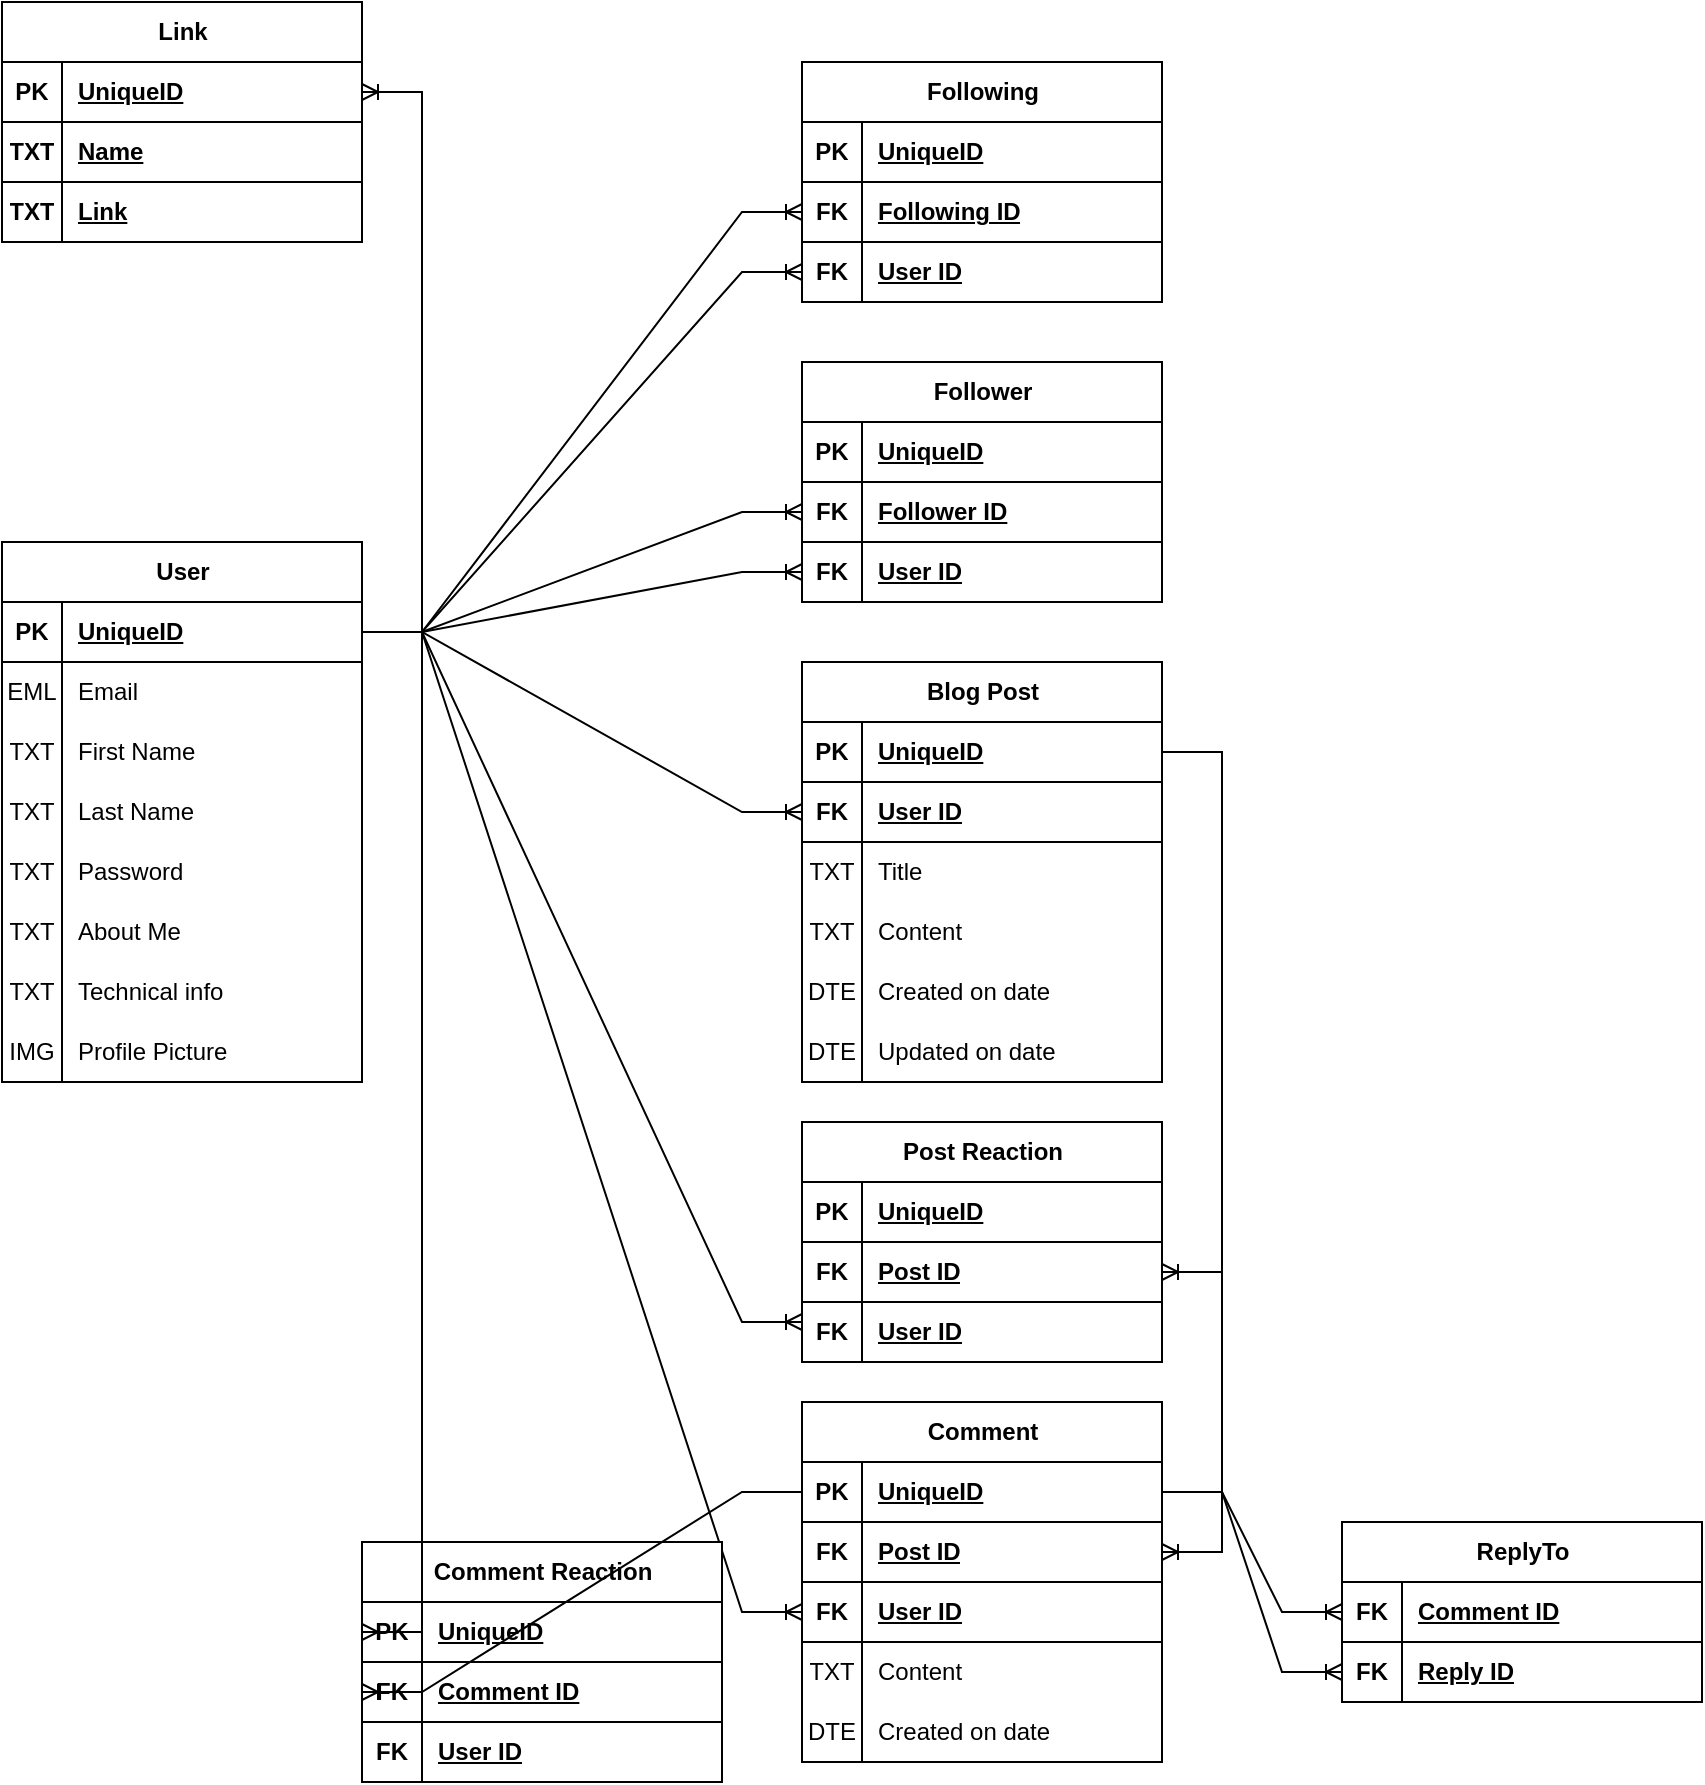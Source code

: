 <mxfile version="24.7.8">
  <diagram name="Page-1" id="6Ej_AQ8_3pOMOKtzY6RL">
    <mxGraphModel dx="2238" dy="1937" grid="1" gridSize="10" guides="1" tooltips="1" connect="1" arrows="1" fold="1" page="1" pageScale="1" pageWidth="850" pageHeight="1100" math="0" shadow="0">
      <root>
        <mxCell id="0" />
        <mxCell id="1" parent="0" />
        <mxCell id="WKR_OnOW2IMjvq4iNrsp-5" value="User" style="shape=table;startSize=30;container=1;collapsible=1;childLayout=tableLayout;fixedRows=1;rowLines=0;fontStyle=1;align=center;resizeLast=1;html=1;" parent="1" vertex="1">
          <mxGeometry x="-100" y="-50" width="180" height="270" as="geometry" />
        </mxCell>
        <mxCell id="WKR_OnOW2IMjvq4iNrsp-6" value="" style="shape=tableRow;horizontal=0;startSize=0;swimlaneHead=0;swimlaneBody=0;fillColor=none;collapsible=0;dropTarget=0;points=[[0,0.5],[1,0.5]];portConstraint=eastwest;top=0;left=0;right=0;bottom=1;" parent="WKR_OnOW2IMjvq4iNrsp-5" vertex="1">
          <mxGeometry y="30" width="180" height="30" as="geometry" />
        </mxCell>
        <mxCell id="WKR_OnOW2IMjvq4iNrsp-7" value="PK" style="shape=partialRectangle;connectable=0;fillColor=none;top=0;left=0;bottom=0;right=0;fontStyle=1;overflow=hidden;whiteSpace=wrap;html=1;" parent="WKR_OnOW2IMjvq4iNrsp-6" vertex="1">
          <mxGeometry width="30" height="30" as="geometry">
            <mxRectangle width="30" height="30" as="alternateBounds" />
          </mxGeometry>
        </mxCell>
        <mxCell id="WKR_OnOW2IMjvq4iNrsp-8" value="UniqueID" style="shape=partialRectangle;connectable=0;fillColor=none;top=0;left=0;bottom=0;right=0;align=left;spacingLeft=6;fontStyle=5;overflow=hidden;whiteSpace=wrap;html=1;" parent="WKR_OnOW2IMjvq4iNrsp-6" vertex="1">
          <mxGeometry x="30" width="150" height="30" as="geometry">
            <mxRectangle width="150" height="30" as="alternateBounds" />
          </mxGeometry>
        </mxCell>
        <mxCell id="WKR_OnOW2IMjvq4iNrsp-9" value="" style="shape=tableRow;horizontal=0;startSize=0;swimlaneHead=0;swimlaneBody=0;fillColor=none;collapsible=0;dropTarget=0;points=[[0,0.5],[1,0.5]];portConstraint=eastwest;top=0;left=0;right=0;bottom=0;" parent="WKR_OnOW2IMjvq4iNrsp-5" vertex="1">
          <mxGeometry y="60" width="180" height="30" as="geometry" />
        </mxCell>
        <mxCell id="WKR_OnOW2IMjvq4iNrsp-10" value="EML" style="shape=partialRectangle;connectable=0;fillColor=none;top=0;left=0;bottom=0;right=0;editable=1;overflow=hidden;whiteSpace=wrap;html=1;" parent="WKR_OnOW2IMjvq4iNrsp-9" vertex="1">
          <mxGeometry width="30" height="30" as="geometry">
            <mxRectangle width="30" height="30" as="alternateBounds" />
          </mxGeometry>
        </mxCell>
        <mxCell id="WKR_OnOW2IMjvq4iNrsp-11" value="Email" style="shape=partialRectangle;connectable=0;fillColor=none;top=0;left=0;bottom=0;right=0;align=left;spacingLeft=6;overflow=hidden;whiteSpace=wrap;html=1;" parent="WKR_OnOW2IMjvq4iNrsp-9" vertex="1">
          <mxGeometry x="30" width="150" height="30" as="geometry">
            <mxRectangle width="150" height="30" as="alternateBounds" />
          </mxGeometry>
        </mxCell>
        <mxCell id="WKR_OnOW2IMjvq4iNrsp-12" value="" style="shape=tableRow;horizontal=0;startSize=0;swimlaneHead=0;swimlaneBody=0;fillColor=none;collapsible=0;dropTarget=0;points=[[0,0.5],[1,0.5]];portConstraint=eastwest;top=0;left=0;right=0;bottom=0;" parent="WKR_OnOW2IMjvq4iNrsp-5" vertex="1">
          <mxGeometry y="90" width="180" height="30" as="geometry" />
        </mxCell>
        <mxCell id="WKR_OnOW2IMjvq4iNrsp-13" value="TXT" style="shape=partialRectangle;connectable=0;fillColor=none;top=0;left=0;bottom=0;right=0;editable=1;overflow=hidden;whiteSpace=wrap;html=1;" parent="WKR_OnOW2IMjvq4iNrsp-12" vertex="1">
          <mxGeometry width="30" height="30" as="geometry">
            <mxRectangle width="30" height="30" as="alternateBounds" />
          </mxGeometry>
        </mxCell>
        <mxCell id="WKR_OnOW2IMjvq4iNrsp-14" value="First Name" style="shape=partialRectangle;connectable=0;fillColor=none;top=0;left=0;bottom=0;right=0;align=left;spacingLeft=6;overflow=hidden;whiteSpace=wrap;html=1;" parent="WKR_OnOW2IMjvq4iNrsp-12" vertex="1">
          <mxGeometry x="30" width="150" height="30" as="geometry">
            <mxRectangle width="150" height="30" as="alternateBounds" />
          </mxGeometry>
        </mxCell>
        <mxCell id="WKR_OnOW2IMjvq4iNrsp-15" value="" style="shape=tableRow;horizontal=0;startSize=0;swimlaneHead=0;swimlaneBody=0;fillColor=none;collapsible=0;dropTarget=0;points=[[0,0.5],[1,0.5]];portConstraint=eastwest;top=0;left=0;right=0;bottom=0;" parent="WKR_OnOW2IMjvq4iNrsp-5" vertex="1">
          <mxGeometry y="120" width="180" height="30" as="geometry" />
        </mxCell>
        <mxCell id="WKR_OnOW2IMjvq4iNrsp-16" value="TXT" style="shape=partialRectangle;connectable=0;fillColor=none;top=0;left=0;bottom=0;right=0;editable=1;overflow=hidden;whiteSpace=wrap;html=1;" parent="WKR_OnOW2IMjvq4iNrsp-15" vertex="1">
          <mxGeometry width="30" height="30" as="geometry">
            <mxRectangle width="30" height="30" as="alternateBounds" />
          </mxGeometry>
        </mxCell>
        <mxCell id="WKR_OnOW2IMjvq4iNrsp-17" value="Last Name" style="shape=partialRectangle;connectable=0;fillColor=none;top=0;left=0;bottom=0;right=0;align=left;spacingLeft=6;overflow=hidden;whiteSpace=wrap;html=1;" parent="WKR_OnOW2IMjvq4iNrsp-15" vertex="1">
          <mxGeometry x="30" width="150" height="30" as="geometry">
            <mxRectangle width="150" height="30" as="alternateBounds" />
          </mxGeometry>
        </mxCell>
        <mxCell id="WKR_OnOW2IMjvq4iNrsp-18" value="" style="shape=tableRow;horizontal=0;startSize=0;swimlaneHead=0;swimlaneBody=0;fillColor=none;collapsible=0;dropTarget=0;points=[[0,0.5],[1,0.5]];portConstraint=eastwest;top=0;left=0;right=0;bottom=0;" parent="WKR_OnOW2IMjvq4iNrsp-5" vertex="1">
          <mxGeometry y="150" width="180" height="30" as="geometry" />
        </mxCell>
        <mxCell id="WKR_OnOW2IMjvq4iNrsp-19" value="TXT" style="shape=partialRectangle;connectable=0;fillColor=none;top=0;left=0;bottom=0;right=0;editable=1;overflow=hidden;whiteSpace=wrap;html=1;" parent="WKR_OnOW2IMjvq4iNrsp-18" vertex="1">
          <mxGeometry width="30" height="30" as="geometry">
            <mxRectangle width="30" height="30" as="alternateBounds" />
          </mxGeometry>
        </mxCell>
        <mxCell id="WKR_OnOW2IMjvq4iNrsp-20" value="Password" style="shape=partialRectangle;connectable=0;fillColor=none;top=0;left=0;bottom=0;right=0;align=left;spacingLeft=6;overflow=hidden;whiteSpace=wrap;html=1;" parent="WKR_OnOW2IMjvq4iNrsp-18" vertex="1">
          <mxGeometry x="30" width="150" height="30" as="geometry">
            <mxRectangle width="150" height="30" as="alternateBounds" />
          </mxGeometry>
        </mxCell>
        <mxCell id="WKR_OnOW2IMjvq4iNrsp-21" value="" style="shape=tableRow;horizontal=0;startSize=0;swimlaneHead=0;swimlaneBody=0;fillColor=none;collapsible=0;dropTarget=0;points=[[0,0.5],[1,0.5]];portConstraint=eastwest;top=0;left=0;right=0;bottom=0;" parent="WKR_OnOW2IMjvq4iNrsp-5" vertex="1">
          <mxGeometry y="180" width="180" height="30" as="geometry" />
        </mxCell>
        <mxCell id="WKR_OnOW2IMjvq4iNrsp-22" value="TXT" style="shape=partialRectangle;connectable=0;fillColor=none;top=0;left=0;bottom=0;right=0;editable=1;overflow=hidden;whiteSpace=wrap;html=1;" parent="WKR_OnOW2IMjvq4iNrsp-21" vertex="1">
          <mxGeometry width="30" height="30" as="geometry">
            <mxRectangle width="30" height="30" as="alternateBounds" />
          </mxGeometry>
        </mxCell>
        <mxCell id="WKR_OnOW2IMjvq4iNrsp-23" value="About Me" style="shape=partialRectangle;connectable=0;fillColor=none;top=0;left=0;bottom=0;right=0;align=left;spacingLeft=6;overflow=hidden;whiteSpace=wrap;html=1;" parent="WKR_OnOW2IMjvq4iNrsp-21" vertex="1">
          <mxGeometry x="30" width="150" height="30" as="geometry">
            <mxRectangle width="150" height="30" as="alternateBounds" />
          </mxGeometry>
        </mxCell>
        <mxCell id="VCMMwgOrxFulmn2d5hmz-4" value="" style="shape=tableRow;horizontal=0;startSize=0;swimlaneHead=0;swimlaneBody=0;fillColor=none;collapsible=0;dropTarget=0;points=[[0,0.5],[1,0.5]];portConstraint=eastwest;top=0;left=0;right=0;bottom=0;" vertex="1" parent="WKR_OnOW2IMjvq4iNrsp-5">
          <mxGeometry y="210" width="180" height="30" as="geometry" />
        </mxCell>
        <mxCell id="VCMMwgOrxFulmn2d5hmz-5" value="TXT" style="shape=partialRectangle;connectable=0;fillColor=none;top=0;left=0;bottom=0;right=0;editable=1;overflow=hidden;whiteSpace=wrap;html=1;" vertex="1" parent="VCMMwgOrxFulmn2d5hmz-4">
          <mxGeometry width="30" height="30" as="geometry">
            <mxRectangle width="30" height="30" as="alternateBounds" />
          </mxGeometry>
        </mxCell>
        <mxCell id="VCMMwgOrxFulmn2d5hmz-6" value="Technical info" style="shape=partialRectangle;connectable=0;fillColor=none;top=0;left=0;bottom=0;right=0;align=left;spacingLeft=6;overflow=hidden;whiteSpace=wrap;html=1;" vertex="1" parent="VCMMwgOrxFulmn2d5hmz-4">
          <mxGeometry x="30" width="150" height="30" as="geometry">
            <mxRectangle width="150" height="30" as="alternateBounds" />
          </mxGeometry>
        </mxCell>
        <mxCell id="VCMMwgOrxFulmn2d5hmz-1" value="" style="shape=tableRow;horizontal=0;startSize=0;swimlaneHead=0;swimlaneBody=0;fillColor=none;collapsible=0;dropTarget=0;points=[[0,0.5],[1,0.5]];portConstraint=eastwest;top=0;left=0;right=0;bottom=0;" vertex="1" parent="WKR_OnOW2IMjvq4iNrsp-5">
          <mxGeometry y="240" width="180" height="30" as="geometry" />
        </mxCell>
        <mxCell id="VCMMwgOrxFulmn2d5hmz-2" value="IMG" style="shape=partialRectangle;connectable=0;fillColor=none;top=0;left=0;bottom=0;right=0;editable=1;overflow=hidden;whiteSpace=wrap;html=1;" vertex="1" parent="VCMMwgOrxFulmn2d5hmz-1">
          <mxGeometry width="30" height="30" as="geometry">
            <mxRectangle width="30" height="30" as="alternateBounds" />
          </mxGeometry>
        </mxCell>
        <mxCell id="VCMMwgOrxFulmn2d5hmz-3" value="Profile Picture" style="shape=partialRectangle;connectable=0;fillColor=none;top=0;left=0;bottom=0;right=0;align=left;spacingLeft=6;overflow=hidden;whiteSpace=wrap;html=1;" vertex="1" parent="VCMMwgOrxFulmn2d5hmz-1">
          <mxGeometry x="30" width="150" height="30" as="geometry">
            <mxRectangle width="150" height="30" as="alternateBounds" />
          </mxGeometry>
        </mxCell>
        <mxCell id="WKR_OnOW2IMjvq4iNrsp-24" value="Blog Post" style="shape=table;startSize=30;container=1;collapsible=1;childLayout=tableLayout;fixedRows=1;rowLines=0;fontStyle=1;align=center;resizeLast=1;html=1;" parent="1" vertex="1">
          <mxGeometry x="300" y="10" width="180" height="210" as="geometry" />
        </mxCell>
        <mxCell id="WKR_OnOW2IMjvq4iNrsp-25" value="" style="shape=tableRow;horizontal=0;startSize=0;swimlaneHead=0;swimlaneBody=0;fillColor=none;collapsible=0;dropTarget=0;points=[[0,0.5],[1,0.5]];portConstraint=eastwest;top=0;left=0;right=0;bottom=1;" parent="WKR_OnOW2IMjvq4iNrsp-24" vertex="1">
          <mxGeometry y="30" width="180" height="30" as="geometry" />
        </mxCell>
        <mxCell id="WKR_OnOW2IMjvq4iNrsp-26" value="PK" style="shape=partialRectangle;connectable=0;fillColor=none;top=0;left=0;bottom=0;right=0;fontStyle=1;overflow=hidden;whiteSpace=wrap;html=1;" parent="WKR_OnOW2IMjvq4iNrsp-25" vertex="1">
          <mxGeometry width="30" height="30" as="geometry">
            <mxRectangle width="30" height="30" as="alternateBounds" />
          </mxGeometry>
        </mxCell>
        <mxCell id="WKR_OnOW2IMjvq4iNrsp-27" value="UniqueID" style="shape=partialRectangle;connectable=0;fillColor=none;top=0;left=0;bottom=0;right=0;align=left;spacingLeft=6;fontStyle=5;overflow=hidden;whiteSpace=wrap;html=1;" parent="WKR_OnOW2IMjvq4iNrsp-25" vertex="1">
          <mxGeometry x="30" width="150" height="30" as="geometry">
            <mxRectangle width="150" height="30" as="alternateBounds" />
          </mxGeometry>
        </mxCell>
        <mxCell id="WKR_OnOW2IMjvq4iNrsp-37" value="" style="shape=tableRow;horizontal=0;startSize=0;swimlaneHead=0;swimlaneBody=0;fillColor=none;collapsible=0;dropTarget=0;points=[[0,0.5],[1,0.5]];portConstraint=eastwest;top=0;left=0;right=0;bottom=1;" parent="WKR_OnOW2IMjvq4iNrsp-24" vertex="1">
          <mxGeometry y="60" width="180" height="30" as="geometry" />
        </mxCell>
        <mxCell id="WKR_OnOW2IMjvq4iNrsp-38" value="FK" style="shape=partialRectangle;connectable=0;fillColor=none;top=0;left=0;bottom=0;right=0;fontStyle=1;overflow=hidden;whiteSpace=wrap;html=1;" parent="WKR_OnOW2IMjvq4iNrsp-37" vertex="1">
          <mxGeometry width="30" height="30" as="geometry">
            <mxRectangle width="30" height="30" as="alternateBounds" />
          </mxGeometry>
        </mxCell>
        <mxCell id="WKR_OnOW2IMjvq4iNrsp-39" value="User ID" style="shape=partialRectangle;connectable=0;fillColor=none;top=0;left=0;bottom=0;right=0;align=left;spacingLeft=6;fontStyle=5;overflow=hidden;whiteSpace=wrap;html=1;" parent="WKR_OnOW2IMjvq4iNrsp-37" vertex="1">
          <mxGeometry x="30" width="150" height="30" as="geometry">
            <mxRectangle width="150" height="30" as="alternateBounds" />
          </mxGeometry>
        </mxCell>
        <mxCell id="WKR_OnOW2IMjvq4iNrsp-28" value="" style="shape=tableRow;horizontal=0;startSize=0;swimlaneHead=0;swimlaneBody=0;fillColor=none;collapsible=0;dropTarget=0;points=[[0,0.5],[1,0.5]];portConstraint=eastwest;top=0;left=0;right=0;bottom=0;" parent="WKR_OnOW2IMjvq4iNrsp-24" vertex="1">
          <mxGeometry y="90" width="180" height="30" as="geometry" />
        </mxCell>
        <mxCell id="WKR_OnOW2IMjvq4iNrsp-29" value="TXT" style="shape=partialRectangle;connectable=0;fillColor=none;top=0;left=0;bottom=0;right=0;editable=1;overflow=hidden;whiteSpace=wrap;html=1;" parent="WKR_OnOW2IMjvq4iNrsp-28" vertex="1">
          <mxGeometry width="30" height="30" as="geometry">
            <mxRectangle width="30" height="30" as="alternateBounds" />
          </mxGeometry>
        </mxCell>
        <mxCell id="WKR_OnOW2IMjvq4iNrsp-30" value="Title" style="shape=partialRectangle;connectable=0;fillColor=none;top=0;left=0;bottom=0;right=0;align=left;spacingLeft=6;overflow=hidden;whiteSpace=wrap;html=1;" parent="WKR_OnOW2IMjvq4iNrsp-28" vertex="1">
          <mxGeometry x="30" width="150" height="30" as="geometry">
            <mxRectangle width="150" height="30" as="alternateBounds" />
          </mxGeometry>
        </mxCell>
        <mxCell id="WKR_OnOW2IMjvq4iNrsp-31" value="" style="shape=tableRow;horizontal=0;startSize=0;swimlaneHead=0;swimlaneBody=0;fillColor=none;collapsible=0;dropTarget=0;points=[[0,0.5],[1,0.5]];portConstraint=eastwest;top=0;left=0;right=0;bottom=0;" parent="WKR_OnOW2IMjvq4iNrsp-24" vertex="1">
          <mxGeometry y="120" width="180" height="30" as="geometry" />
        </mxCell>
        <mxCell id="WKR_OnOW2IMjvq4iNrsp-32" value="TXT" style="shape=partialRectangle;connectable=0;fillColor=none;top=0;left=0;bottom=0;right=0;editable=1;overflow=hidden;whiteSpace=wrap;html=1;" parent="WKR_OnOW2IMjvq4iNrsp-31" vertex="1">
          <mxGeometry width="30" height="30" as="geometry">
            <mxRectangle width="30" height="30" as="alternateBounds" />
          </mxGeometry>
        </mxCell>
        <mxCell id="WKR_OnOW2IMjvq4iNrsp-33" value="Content" style="shape=partialRectangle;connectable=0;fillColor=none;top=0;left=0;bottom=0;right=0;align=left;spacingLeft=6;overflow=hidden;whiteSpace=wrap;html=1;" parent="WKR_OnOW2IMjvq4iNrsp-31" vertex="1">
          <mxGeometry x="30" width="150" height="30" as="geometry">
            <mxRectangle width="150" height="30" as="alternateBounds" />
          </mxGeometry>
        </mxCell>
        <mxCell id="WKR_OnOW2IMjvq4iNrsp-54" value="" style="shape=tableRow;horizontal=0;startSize=0;swimlaneHead=0;swimlaneBody=0;fillColor=none;collapsible=0;dropTarget=0;points=[[0,0.5],[1,0.5]];portConstraint=eastwest;top=0;left=0;right=0;bottom=0;" parent="WKR_OnOW2IMjvq4iNrsp-24" vertex="1">
          <mxGeometry y="150" width="180" height="30" as="geometry" />
        </mxCell>
        <mxCell id="WKR_OnOW2IMjvq4iNrsp-55" value="DTE" style="shape=partialRectangle;connectable=0;fillColor=none;top=0;left=0;bottom=0;right=0;editable=1;overflow=hidden;whiteSpace=wrap;html=1;" parent="WKR_OnOW2IMjvq4iNrsp-54" vertex="1">
          <mxGeometry width="30" height="30" as="geometry">
            <mxRectangle width="30" height="30" as="alternateBounds" />
          </mxGeometry>
        </mxCell>
        <mxCell id="WKR_OnOW2IMjvq4iNrsp-56" value="Created on date" style="shape=partialRectangle;connectable=0;fillColor=none;top=0;left=0;bottom=0;right=0;align=left;spacingLeft=6;overflow=hidden;whiteSpace=wrap;html=1;" parent="WKR_OnOW2IMjvq4iNrsp-54" vertex="1">
          <mxGeometry x="30" width="150" height="30" as="geometry">
            <mxRectangle width="150" height="30" as="alternateBounds" />
          </mxGeometry>
        </mxCell>
        <mxCell id="npVZRKrDK8n7ckKb7-LT-1" value="" style="shape=tableRow;horizontal=0;startSize=0;swimlaneHead=0;swimlaneBody=0;fillColor=none;collapsible=0;dropTarget=0;points=[[0,0.5],[1,0.5]];portConstraint=eastwest;top=0;left=0;right=0;bottom=0;" parent="WKR_OnOW2IMjvq4iNrsp-24" vertex="1">
          <mxGeometry y="180" width="180" height="30" as="geometry" />
        </mxCell>
        <mxCell id="npVZRKrDK8n7ckKb7-LT-2" value="DTE" style="shape=partialRectangle;connectable=0;fillColor=none;top=0;left=0;bottom=0;right=0;editable=1;overflow=hidden;whiteSpace=wrap;html=1;" parent="npVZRKrDK8n7ckKb7-LT-1" vertex="1">
          <mxGeometry width="30" height="30" as="geometry">
            <mxRectangle width="30" height="30" as="alternateBounds" />
          </mxGeometry>
        </mxCell>
        <mxCell id="npVZRKrDK8n7ckKb7-LT-3" value="Updated on date" style="shape=partialRectangle;connectable=0;fillColor=none;top=0;left=0;bottom=0;right=0;align=left;spacingLeft=6;overflow=hidden;whiteSpace=wrap;html=1;" parent="npVZRKrDK8n7ckKb7-LT-1" vertex="1">
          <mxGeometry x="30" width="150" height="30" as="geometry">
            <mxRectangle width="150" height="30" as="alternateBounds" />
          </mxGeometry>
        </mxCell>
        <mxCell id="WKR_OnOW2IMjvq4iNrsp-40" value="" style="edgeStyle=entityRelationEdgeStyle;fontSize=12;html=1;endArrow=ERoneToMany;rounded=0;entryX=0;entryY=0.5;entryDx=0;entryDy=0;" parent="1" source="WKR_OnOW2IMjvq4iNrsp-6" target="WKR_OnOW2IMjvq4iNrsp-37" edge="1">
          <mxGeometry width="100" height="100" relative="1" as="geometry">
            <mxPoint x="210" y="170" as="sourcePoint" />
            <mxPoint x="310" y="70" as="targetPoint" />
          </mxGeometry>
        </mxCell>
        <mxCell id="WKR_OnOW2IMjvq4iNrsp-57" value="Comment" style="shape=table;startSize=30;container=1;collapsible=1;childLayout=tableLayout;fixedRows=1;rowLines=0;fontStyle=1;align=center;resizeLast=1;html=1;" parent="1" vertex="1">
          <mxGeometry x="300" y="380" width="180" height="180" as="geometry" />
        </mxCell>
        <mxCell id="WKR_OnOW2IMjvq4iNrsp-58" value="" style="shape=tableRow;horizontal=0;startSize=0;swimlaneHead=0;swimlaneBody=0;fillColor=none;collapsible=0;dropTarget=0;points=[[0,0.5],[1,0.5]];portConstraint=eastwest;top=0;left=0;right=0;bottom=1;" parent="WKR_OnOW2IMjvq4iNrsp-57" vertex="1">
          <mxGeometry y="30" width="180" height="30" as="geometry" />
        </mxCell>
        <mxCell id="WKR_OnOW2IMjvq4iNrsp-59" value="PK" style="shape=partialRectangle;connectable=0;fillColor=none;top=0;left=0;bottom=0;right=0;fontStyle=1;overflow=hidden;whiteSpace=wrap;html=1;" parent="WKR_OnOW2IMjvq4iNrsp-58" vertex="1">
          <mxGeometry width="30" height="30" as="geometry">
            <mxRectangle width="30" height="30" as="alternateBounds" />
          </mxGeometry>
        </mxCell>
        <mxCell id="WKR_OnOW2IMjvq4iNrsp-60" value="UniqueID" style="shape=partialRectangle;connectable=0;fillColor=none;top=0;left=0;bottom=0;right=0;align=left;spacingLeft=6;fontStyle=5;overflow=hidden;whiteSpace=wrap;html=1;" parent="WKR_OnOW2IMjvq4iNrsp-58" vertex="1">
          <mxGeometry x="30" width="150" height="30" as="geometry">
            <mxRectangle width="150" height="30" as="alternateBounds" />
          </mxGeometry>
        </mxCell>
        <mxCell id="WKR_OnOW2IMjvq4iNrsp-72" value="" style="shape=tableRow;horizontal=0;startSize=0;swimlaneHead=0;swimlaneBody=0;fillColor=none;collapsible=0;dropTarget=0;points=[[0,0.5],[1,0.5]];portConstraint=eastwest;top=0;left=0;right=0;bottom=1;" parent="WKR_OnOW2IMjvq4iNrsp-57" vertex="1">
          <mxGeometry y="60" width="180" height="30" as="geometry" />
        </mxCell>
        <mxCell id="WKR_OnOW2IMjvq4iNrsp-73" value="&lt;div&gt;FK&lt;/div&gt;" style="shape=partialRectangle;connectable=0;fillColor=none;top=0;left=0;bottom=0;right=0;fontStyle=1;overflow=hidden;whiteSpace=wrap;html=1;" parent="WKR_OnOW2IMjvq4iNrsp-72" vertex="1">
          <mxGeometry width="30" height="30" as="geometry">
            <mxRectangle width="30" height="30" as="alternateBounds" />
          </mxGeometry>
        </mxCell>
        <mxCell id="WKR_OnOW2IMjvq4iNrsp-74" value="Post ID" style="shape=partialRectangle;connectable=0;fillColor=none;top=0;left=0;bottom=0;right=0;align=left;spacingLeft=6;fontStyle=5;overflow=hidden;whiteSpace=wrap;html=1;" parent="WKR_OnOW2IMjvq4iNrsp-72" vertex="1">
          <mxGeometry x="30" width="150" height="30" as="geometry">
            <mxRectangle width="150" height="30" as="alternateBounds" />
          </mxGeometry>
        </mxCell>
        <mxCell id="WKR_OnOW2IMjvq4iNrsp-75" value="" style="shape=tableRow;horizontal=0;startSize=0;swimlaneHead=0;swimlaneBody=0;fillColor=none;collapsible=0;dropTarget=0;points=[[0,0.5],[1,0.5]];portConstraint=eastwest;top=0;left=0;right=0;bottom=1;" parent="WKR_OnOW2IMjvq4iNrsp-57" vertex="1">
          <mxGeometry y="90" width="180" height="30" as="geometry" />
        </mxCell>
        <mxCell id="WKR_OnOW2IMjvq4iNrsp-76" value="&lt;div&gt;FK&lt;/div&gt;" style="shape=partialRectangle;connectable=0;fillColor=none;top=0;left=0;bottom=0;right=0;fontStyle=1;overflow=hidden;whiteSpace=wrap;html=1;" parent="WKR_OnOW2IMjvq4iNrsp-75" vertex="1">
          <mxGeometry width="30" height="30" as="geometry">
            <mxRectangle width="30" height="30" as="alternateBounds" />
          </mxGeometry>
        </mxCell>
        <mxCell id="WKR_OnOW2IMjvq4iNrsp-77" value="User ID" style="shape=partialRectangle;connectable=0;fillColor=none;top=0;left=0;bottom=0;right=0;align=left;spacingLeft=6;fontStyle=5;overflow=hidden;whiteSpace=wrap;html=1;" parent="WKR_OnOW2IMjvq4iNrsp-75" vertex="1">
          <mxGeometry x="30" width="150" height="30" as="geometry">
            <mxRectangle width="150" height="30" as="alternateBounds" />
          </mxGeometry>
        </mxCell>
        <mxCell id="WKR_OnOW2IMjvq4iNrsp-61" value="" style="shape=tableRow;horizontal=0;startSize=0;swimlaneHead=0;swimlaneBody=0;fillColor=none;collapsible=0;dropTarget=0;points=[[0,0.5],[1,0.5]];portConstraint=eastwest;top=0;left=0;right=0;bottom=0;" parent="WKR_OnOW2IMjvq4iNrsp-57" vertex="1">
          <mxGeometry y="120" width="180" height="30" as="geometry" />
        </mxCell>
        <mxCell id="WKR_OnOW2IMjvq4iNrsp-62" value="TXT" style="shape=partialRectangle;connectable=0;fillColor=none;top=0;left=0;bottom=0;right=0;editable=1;overflow=hidden;whiteSpace=wrap;html=1;" parent="WKR_OnOW2IMjvq4iNrsp-61" vertex="1">
          <mxGeometry width="30" height="30" as="geometry">
            <mxRectangle width="30" height="30" as="alternateBounds" />
          </mxGeometry>
        </mxCell>
        <mxCell id="WKR_OnOW2IMjvq4iNrsp-63" value="Content" style="shape=partialRectangle;connectable=0;fillColor=none;top=0;left=0;bottom=0;right=0;align=left;spacingLeft=6;overflow=hidden;whiteSpace=wrap;html=1;" parent="WKR_OnOW2IMjvq4iNrsp-61" vertex="1">
          <mxGeometry x="30" width="150" height="30" as="geometry">
            <mxRectangle width="150" height="30" as="alternateBounds" />
          </mxGeometry>
        </mxCell>
        <mxCell id="WKR_OnOW2IMjvq4iNrsp-64" value="" style="shape=tableRow;horizontal=0;startSize=0;swimlaneHead=0;swimlaneBody=0;fillColor=none;collapsible=0;dropTarget=0;points=[[0,0.5],[1,0.5]];portConstraint=eastwest;top=0;left=0;right=0;bottom=0;" parent="WKR_OnOW2IMjvq4iNrsp-57" vertex="1">
          <mxGeometry y="150" width="180" height="30" as="geometry" />
        </mxCell>
        <mxCell id="WKR_OnOW2IMjvq4iNrsp-65" value="DTE" style="shape=partialRectangle;connectable=0;fillColor=none;top=0;left=0;bottom=0;right=0;editable=1;overflow=hidden;whiteSpace=wrap;html=1;" parent="WKR_OnOW2IMjvq4iNrsp-64" vertex="1">
          <mxGeometry width="30" height="30" as="geometry">
            <mxRectangle width="30" height="30" as="alternateBounds" />
          </mxGeometry>
        </mxCell>
        <mxCell id="WKR_OnOW2IMjvq4iNrsp-66" value="Created on date" style="shape=partialRectangle;connectable=0;fillColor=none;top=0;left=0;bottom=0;right=0;align=left;spacingLeft=6;overflow=hidden;whiteSpace=wrap;html=1;" parent="WKR_OnOW2IMjvq4iNrsp-64" vertex="1">
          <mxGeometry x="30" width="150" height="30" as="geometry">
            <mxRectangle width="150" height="30" as="alternateBounds" />
          </mxGeometry>
        </mxCell>
        <mxCell id="WKR_OnOW2IMjvq4iNrsp-71" value="" style="edgeStyle=entityRelationEdgeStyle;fontSize=12;html=1;endArrow=ERoneToMany;rounded=0;entryX=0;entryY=0.5;entryDx=0;entryDy=0;exitX=1;exitY=0.5;exitDx=0;exitDy=0;" parent="1" source="WKR_OnOW2IMjvq4iNrsp-6" target="WKR_OnOW2IMjvq4iNrsp-75" edge="1">
          <mxGeometry width="100" height="100" relative="1" as="geometry">
            <mxPoint x="210" y="65" as="sourcePoint" />
            <mxPoint x="310" y="95" as="targetPoint" />
          </mxGeometry>
        </mxCell>
        <mxCell id="WKR_OnOW2IMjvq4iNrsp-78" value="" style="edgeStyle=entityRelationEdgeStyle;fontSize=12;html=1;endArrow=ERoneToMany;rounded=0;entryX=1;entryY=0.5;entryDx=0;entryDy=0;" parent="1" source="WKR_OnOW2IMjvq4iNrsp-25" target="WKR_OnOW2IMjvq4iNrsp-72" edge="1">
          <mxGeometry width="100" height="100" relative="1" as="geometry">
            <mxPoint x="210" y="65" as="sourcePoint" />
            <mxPoint x="310" y="345" as="targetPoint" />
          </mxGeometry>
        </mxCell>
        <mxCell id="WKR_OnOW2IMjvq4iNrsp-79" value="ReplyTo" style="shape=table;startSize=30;container=1;collapsible=1;childLayout=tableLayout;fixedRows=1;rowLines=0;fontStyle=1;align=center;resizeLast=1;html=1;" parent="1" vertex="1">
          <mxGeometry x="570" y="440" width="180" height="90" as="geometry" />
        </mxCell>
        <mxCell id="WKR_OnOW2IMjvq4iNrsp-80" value="" style="shape=tableRow;horizontal=0;startSize=0;swimlaneHead=0;swimlaneBody=0;fillColor=none;collapsible=0;dropTarget=0;points=[[0,0.5],[1,0.5]];portConstraint=eastwest;top=0;left=0;right=0;bottom=1;" parent="WKR_OnOW2IMjvq4iNrsp-79" vertex="1">
          <mxGeometry y="30" width="180" height="30" as="geometry" />
        </mxCell>
        <mxCell id="WKR_OnOW2IMjvq4iNrsp-81" value="FK" style="shape=partialRectangle;connectable=0;fillColor=none;top=0;left=0;bottom=0;right=0;fontStyle=1;overflow=hidden;whiteSpace=wrap;html=1;" parent="WKR_OnOW2IMjvq4iNrsp-80" vertex="1">
          <mxGeometry width="30" height="30" as="geometry">
            <mxRectangle width="30" height="30" as="alternateBounds" />
          </mxGeometry>
        </mxCell>
        <mxCell id="WKR_OnOW2IMjvq4iNrsp-82" value="Comment ID" style="shape=partialRectangle;connectable=0;fillColor=none;top=0;left=0;bottom=0;right=0;align=left;spacingLeft=6;fontStyle=5;overflow=hidden;whiteSpace=wrap;html=1;" parent="WKR_OnOW2IMjvq4iNrsp-80" vertex="1">
          <mxGeometry x="30" width="150" height="30" as="geometry">
            <mxRectangle width="150" height="30" as="alternateBounds" />
          </mxGeometry>
        </mxCell>
        <mxCell id="WKR_OnOW2IMjvq4iNrsp-83" value="" style="shape=tableRow;horizontal=0;startSize=0;swimlaneHead=0;swimlaneBody=0;fillColor=none;collapsible=0;dropTarget=0;points=[[0,0.5],[1,0.5]];portConstraint=eastwest;top=0;left=0;right=0;bottom=1;" parent="WKR_OnOW2IMjvq4iNrsp-79" vertex="1">
          <mxGeometry y="60" width="180" height="30" as="geometry" />
        </mxCell>
        <mxCell id="WKR_OnOW2IMjvq4iNrsp-84" value="&lt;div&gt;FK&lt;/div&gt;" style="shape=partialRectangle;connectable=0;fillColor=none;top=0;left=0;bottom=0;right=0;fontStyle=1;overflow=hidden;whiteSpace=wrap;html=1;" parent="WKR_OnOW2IMjvq4iNrsp-83" vertex="1">
          <mxGeometry width="30" height="30" as="geometry">
            <mxRectangle width="30" height="30" as="alternateBounds" />
          </mxGeometry>
        </mxCell>
        <mxCell id="WKR_OnOW2IMjvq4iNrsp-85" value="Reply ID" style="shape=partialRectangle;connectable=0;fillColor=none;top=0;left=0;bottom=0;right=0;align=left;spacingLeft=6;fontStyle=5;overflow=hidden;whiteSpace=wrap;html=1;" parent="WKR_OnOW2IMjvq4iNrsp-83" vertex="1">
          <mxGeometry x="30" width="150" height="30" as="geometry">
            <mxRectangle width="150" height="30" as="alternateBounds" />
          </mxGeometry>
        </mxCell>
        <mxCell id="WKR_OnOW2IMjvq4iNrsp-102" value="" style="edgeStyle=entityRelationEdgeStyle;fontSize=12;html=1;endArrow=ERoneToMany;rounded=0;entryX=0;entryY=0.5;entryDx=0;entryDy=0;exitX=1;exitY=0.5;exitDx=0;exitDy=0;" parent="1" source="WKR_OnOW2IMjvq4iNrsp-58" target="WKR_OnOW2IMjvq4iNrsp-80" edge="1">
          <mxGeometry width="100" height="100" relative="1" as="geometry">
            <mxPoint x="480" y="480" as="sourcePoint" />
            <mxPoint x="570" y="575" as="targetPoint" />
          </mxGeometry>
        </mxCell>
        <mxCell id="Dh810NmOyoBy1lU8kt5w-1" value="Comment Reaction" style="shape=table;startSize=30;container=1;collapsible=1;childLayout=tableLayout;fixedRows=1;rowLines=0;fontStyle=1;align=center;resizeLast=1;html=1;" parent="1" vertex="1">
          <mxGeometry x="80" y="450" width="180" height="120" as="geometry" />
        </mxCell>
        <mxCell id="Dh810NmOyoBy1lU8kt5w-2" value="" style="shape=tableRow;horizontal=0;startSize=0;swimlaneHead=0;swimlaneBody=0;fillColor=none;collapsible=0;dropTarget=0;points=[[0,0.5],[1,0.5]];portConstraint=eastwest;top=0;left=0;right=0;bottom=1;" parent="Dh810NmOyoBy1lU8kt5w-1" vertex="1">
          <mxGeometry y="30" width="180" height="30" as="geometry" />
        </mxCell>
        <mxCell id="Dh810NmOyoBy1lU8kt5w-3" value="PK" style="shape=partialRectangle;connectable=0;fillColor=none;top=0;left=0;bottom=0;right=0;fontStyle=1;overflow=hidden;whiteSpace=wrap;html=1;" parent="Dh810NmOyoBy1lU8kt5w-2" vertex="1">
          <mxGeometry width="30" height="30" as="geometry">
            <mxRectangle width="30" height="30" as="alternateBounds" />
          </mxGeometry>
        </mxCell>
        <mxCell id="Dh810NmOyoBy1lU8kt5w-4" value="UniqueID" style="shape=partialRectangle;connectable=0;fillColor=none;top=0;left=0;bottom=0;right=0;align=left;spacingLeft=6;fontStyle=5;overflow=hidden;whiteSpace=wrap;html=1;" parent="Dh810NmOyoBy1lU8kt5w-2" vertex="1">
          <mxGeometry x="30" width="150" height="30" as="geometry">
            <mxRectangle width="150" height="30" as="alternateBounds" />
          </mxGeometry>
        </mxCell>
        <mxCell id="Dh810NmOyoBy1lU8kt5w-5" value="" style="shape=tableRow;horizontal=0;startSize=0;swimlaneHead=0;swimlaneBody=0;fillColor=none;collapsible=0;dropTarget=0;points=[[0,0.5],[1,0.5]];portConstraint=eastwest;top=0;left=0;right=0;bottom=1;" parent="Dh810NmOyoBy1lU8kt5w-1" vertex="1">
          <mxGeometry y="60" width="180" height="30" as="geometry" />
        </mxCell>
        <mxCell id="Dh810NmOyoBy1lU8kt5w-6" value="&lt;div&gt;FK&lt;/div&gt;" style="shape=partialRectangle;connectable=0;fillColor=none;top=0;left=0;bottom=0;right=0;fontStyle=1;overflow=hidden;whiteSpace=wrap;html=1;" parent="Dh810NmOyoBy1lU8kt5w-5" vertex="1">
          <mxGeometry width="30" height="30" as="geometry">
            <mxRectangle width="30" height="30" as="alternateBounds" />
          </mxGeometry>
        </mxCell>
        <mxCell id="Dh810NmOyoBy1lU8kt5w-7" value="Comment ID" style="shape=partialRectangle;connectable=0;fillColor=none;top=0;left=0;bottom=0;right=0;align=left;spacingLeft=6;fontStyle=5;overflow=hidden;whiteSpace=wrap;html=1;" parent="Dh810NmOyoBy1lU8kt5w-5" vertex="1">
          <mxGeometry x="30" width="150" height="30" as="geometry">
            <mxRectangle width="150" height="30" as="alternateBounds" />
          </mxGeometry>
        </mxCell>
        <mxCell id="4tDC6JKWHXwBk-5nOBEX-4" value="" style="shape=tableRow;horizontal=0;startSize=0;swimlaneHead=0;swimlaneBody=0;fillColor=none;collapsible=0;dropTarget=0;points=[[0,0.5],[1,0.5]];portConstraint=eastwest;top=0;left=0;right=0;bottom=1;" parent="Dh810NmOyoBy1lU8kt5w-1" vertex="1">
          <mxGeometry y="90" width="180" height="30" as="geometry" />
        </mxCell>
        <mxCell id="4tDC6JKWHXwBk-5nOBEX-5" value="FK" style="shape=partialRectangle;connectable=0;fillColor=none;top=0;left=0;bottom=0;right=0;fontStyle=1;overflow=hidden;whiteSpace=wrap;html=1;" parent="4tDC6JKWHXwBk-5nOBEX-4" vertex="1">
          <mxGeometry width="30" height="30" as="geometry">
            <mxRectangle width="30" height="30" as="alternateBounds" />
          </mxGeometry>
        </mxCell>
        <mxCell id="4tDC6JKWHXwBk-5nOBEX-6" value="User ID" style="shape=partialRectangle;connectable=0;fillColor=none;top=0;left=0;bottom=0;right=0;align=left;spacingLeft=6;fontStyle=5;overflow=hidden;whiteSpace=wrap;html=1;" parent="4tDC6JKWHXwBk-5nOBEX-4" vertex="1">
          <mxGeometry x="30" width="150" height="30" as="geometry">
            <mxRectangle width="150" height="30" as="alternateBounds" />
          </mxGeometry>
        </mxCell>
        <mxCell id="Dh810NmOyoBy1lU8kt5w-20" value="Post Reaction" style="shape=table;startSize=30;container=1;collapsible=1;childLayout=tableLayout;fixedRows=1;rowLines=0;fontStyle=1;align=center;resizeLast=1;html=1;" parent="1" vertex="1">
          <mxGeometry x="300" y="240" width="180" height="120" as="geometry" />
        </mxCell>
        <mxCell id="Dh810NmOyoBy1lU8kt5w-21" value="" style="shape=tableRow;horizontal=0;startSize=0;swimlaneHead=0;swimlaneBody=0;fillColor=none;collapsible=0;dropTarget=0;points=[[0,0.5],[1,0.5]];portConstraint=eastwest;top=0;left=0;right=0;bottom=1;" parent="Dh810NmOyoBy1lU8kt5w-20" vertex="1">
          <mxGeometry y="30" width="180" height="30" as="geometry" />
        </mxCell>
        <mxCell id="Dh810NmOyoBy1lU8kt5w-22" value="PK" style="shape=partialRectangle;connectable=0;fillColor=none;top=0;left=0;bottom=0;right=0;fontStyle=1;overflow=hidden;whiteSpace=wrap;html=1;" parent="Dh810NmOyoBy1lU8kt5w-21" vertex="1">
          <mxGeometry width="30" height="30" as="geometry">
            <mxRectangle width="30" height="30" as="alternateBounds" />
          </mxGeometry>
        </mxCell>
        <mxCell id="Dh810NmOyoBy1lU8kt5w-23" value="UniqueID" style="shape=partialRectangle;connectable=0;fillColor=none;top=0;left=0;bottom=0;right=0;align=left;spacingLeft=6;fontStyle=5;overflow=hidden;whiteSpace=wrap;html=1;" parent="Dh810NmOyoBy1lU8kt5w-21" vertex="1">
          <mxGeometry x="30" width="150" height="30" as="geometry">
            <mxRectangle width="150" height="30" as="alternateBounds" />
          </mxGeometry>
        </mxCell>
        <mxCell id="Dh810NmOyoBy1lU8kt5w-24" value="" style="shape=tableRow;horizontal=0;startSize=0;swimlaneHead=0;swimlaneBody=0;fillColor=none;collapsible=0;dropTarget=0;points=[[0,0.5],[1,0.5]];portConstraint=eastwest;top=0;left=0;right=0;bottom=1;" parent="Dh810NmOyoBy1lU8kt5w-20" vertex="1">
          <mxGeometry y="60" width="180" height="30" as="geometry" />
        </mxCell>
        <mxCell id="Dh810NmOyoBy1lU8kt5w-25" value="&lt;div&gt;FK&lt;/div&gt;" style="shape=partialRectangle;connectable=0;fillColor=none;top=0;left=0;bottom=0;right=0;fontStyle=1;overflow=hidden;whiteSpace=wrap;html=1;" parent="Dh810NmOyoBy1lU8kt5w-24" vertex="1">
          <mxGeometry width="30" height="30" as="geometry">
            <mxRectangle width="30" height="30" as="alternateBounds" />
          </mxGeometry>
        </mxCell>
        <mxCell id="Dh810NmOyoBy1lU8kt5w-26" value="Post ID" style="shape=partialRectangle;connectable=0;fillColor=none;top=0;left=0;bottom=0;right=0;align=left;spacingLeft=6;fontStyle=5;overflow=hidden;whiteSpace=wrap;html=1;" parent="Dh810NmOyoBy1lU8kt5w-24" vertex="1">
          <mxGeometry x="30" width="150" height="30" as="geometry">
            <mxRectangle width="150" height="30" as="alternateBounds" />
          </mxGeometry>
        </mxCell>
        <mxCell id="4tDC6JKWHXwBk-5nOBEX-1" value="" style="shape=tableRow;horizontal=0;startSize=0;swimlaneHead=0;swimlaneBody=0;fillColor=none;collapsible=0;dropTarget=0;points=[[0,0.5],[1,0.5]];portConstraint=eastwest;top=0;left=0;right=0;bottom=1;" parent="Dh810NmOyoBy1lU8kt5w-20" vertex="1">
          <mxGeometry y="90" width="180" height="30" as="geometry" />
        </mxCell>
        <mxCell id="4tDC6JKWHXwBk-5nOBEX-2" value="FK" style="shape=partialRectangle;connectable=0;fillColor=none;top=0;left=0;bottom=0;right=0;fontStyle=1;overflow=hidden;whiteSpace=wrap;html=1;" parent="4tDC6JKWHXwBk-5nOBEX-1" vertex="1">
          <mxGeometry width="30" height="30" as="geometry">
            <mxRectangle width="30" height="30" as="alternateBounds" />
          </mxGeometry>
        </mxCell>
        <mxCell id="4tDC6JKWHXwBk-5nOBEX-3" value="User ID" style="shape=partialRectangle;connectable=0;fillColor=none;top=0;left=0;bottom=0;right=0;align=left;spacingLeft=6;fontStyle=5;overflow=hidden;whiteSpace=wrap;html=1;" parent="4tDC6JKWHXwBk-5nOBEX-1" vertex="1">
          <mxGeometry x="30" width="150" height="30" as="geometry">
            <mxRectangle width="150" height="30" as="alternateBounds" />
          </mxGeometry>
        </mxCell>
        <mxCell id="Dh810NmOyoBy1lU8kt5w-27" value="" style="edgeStyle=entityRelationEdgeStyle;fontSize=12;html=1;endArrow=ERoneToMany;rounded=0;entryX=0;entryY=0.5;entryDx=0;entryDy=0;exitX=1;exitY=0.5;exitDx=0;exitDy=0;" parent="1" source="WKR_OnOW2IMjvq4iNrsp-58" target="WKR_OnOW2IMjvq4iNrsp-83" edge="1">
          <mxGeometry width="100" height="100" relative="1" as="geometry">
            <mxPoint x="490" y="495" as="sourcePoint" />
            <mxPoint x="580" y="495" as="targetPoint" />
          </mxGeometry>
        </mxCell>
        <mxCell id="Dh810NmOyoBy1lU8kt5w-28" value="" style="edgeStyle=entityRelationEdgeStyle;fontSize=12;html=1;endArrow=ERoneToMany;rounded=0;exitX=1;exitY=0.5;exitDx=0;exitDy=0;entryX=0;entryY=0.5;entryDx=0;entryDy=0;" parent="1" source="WKR_OnOW2IMjvq4iNrsp-6" target="Dh810NmOyoBy1lU8kt5w-2" edge="1">
          <mxGeometry width="100" height="100" relative="1" as="geometry">
            <mxPoint x="210" y="65" as="sourcePoint" />
            <mxPoint x="80" y="390" as="targetPoint" />
            <Array as="points">
              <mxPoint x="230" y="300" />
            </Array>
          </mxGeometry>
        </mxCell>
        <mxCell id="Dh810NmOyoBy1lU8kt5w-29" value="" style="edgeStyle=entityRelationEdgeStyle;fontSize=12;html=1;endArrow=ERoneToMany;rounded=0;exitX=1;exitY=0.5;exitDx=0;exitDy=0;" parent="1" source="WKR_OnOW2IMjvq4iNrsp-6" edge="1">
          <mxGeometry width="100" height="100" relative="1" as="geometry">
            <mxPoint x="210" y="65" as="sourcePoint" />
            <mxPoint x="300" y="340" as="targetPoint" />
          </mxGeometry>
        </mxCell>
        <mxCell id="Dh810NmOyoBy1lU8kt5w-30" value="" style="edgeStyle=entityRelationEdgeStyle;fontSize=12;html=1;endArrow=ERoneToMany;rounded=0;entryX=1;entryY=0.5;entryDx=0;entryDy=0;exitX=1;exitY=0.5;exitDx=0;exitDy=0;" parent="1" source="WKR_OnOW2IMjvq4iNrsp-25" target="Dh810NmOyoBy1lU8kt5w-24" edge="1">
          <mxGeometry width="100" height="100" relative="1" as="geometry">
            <mxPoint x="210" y="65" as="sourcePoint" />
            <mxPoint x="310" y="95" as="targetPoint" />
          </mxGeometry>
        </mxCell>
        <mxCell id="Dh810NmOyoBy1lU8kt5w-31" value="" style="edgeStyle=entityRelationEdgeStyle;fontSize=12;html=1;endArrow=ERoneToMany;rounded=0;entryX=0;entryY=0.5;entryDx=0;entryDy=0;exitX=0;exitY=0.5;exitDx=0;exitDy=0;" parent="1" source="WKR_OnOW2IMjvq4iNrsp-58" target="Dh810NmOyoBy1lU8kt5w-5" edge="1">
          <mxGeometry width="100" height="100" relative="1" as="geometry">
            <mxPoint x="210" y="65" as="sourcePoint" />
            <mxPoint x="310" y="95" as="targetPoint" />
            <Array as="points">
              <mxPoint x="200" y="520" />
            </Array>
          </mxGeometry>
        </mxCell>
        <mxCell id="AU8u5zFubzxtBH1gJ1s2-1" value="Follower" style="shape=table;startSize=30;container=1;collapsible=1;childLayout=tableLayout;fixedRows=1;rowLines=0;fontStyle=1;align=center;resizeLast=1;html=1;" parent="1" vertex="1">
          <mxGeometry x="300" y="-140" width="180" height="120" as="geometry" />
        </mxCell>
        <mxCell id="AU8u5zFubzxtBH1gJ1s2-2" value="" style="shape=tableRow;horizontal=0;startSize=0;swimlaneHead=0;swimlaneBody=0;fillColor=none;collapsible=0;dropTarget=0;points=[[0,0.5],[1,0.5]];portConstraint=eastwest;top=0;left=0;right=0;bottom=1;" parent="AU8u5zFubzxtBH1gJ1s2-1" vertex="1">
          <mxGeometry y="30" width="180" height="30" as="geometry" />
        </mxCell>
        <mxCell id="AU8u5zFubzxtBH1gJ1s2-3" value="PK" style="shape=partialRectangle;connectable=0;fillColor=none;top=0;left=0;bottom=0;right=0;fontStyle=1;overflow=hidden;whiteSpace=wrap;html=1;" parent="AU8u5zFubzxtBH1gJ1s2-2" vertex="1">
          <mxGeometry width="30" height="30" as="geometry">
            <mxRectangle width="30" height="30" as="alternateBounds" />
          </mxGeometry>
        </mxCell>
        <mxCell id="AU8u5zFubzxtBH1gJ1s2-4" value="UniqueID" style="shape=partialRectangle;connectable=0;fillColor=none;top=0;left=0;bottom=0;right=0;align=left;spacingLeft=6;fontStyle=5;overflow=hidden;whiteSpace=wrap;html=1;" parent="AU8u5zFubzxtBH1gJ1s2-2" vertex="1">
          <mxGeometry x="30" width="150" height="30" as="geometry">
            <mxRectangle width="150" height="30" as="alternateBounds" />
          </mxGeometry>
        </mxCell>
        <mxCell id="AU8u5zFubzxtBH1gJ1s2-5" value="" style="shape=tableRow;horizontal=0;startSize=0;swimlaneHead=0;swimlaneBody=0;fillColor=none;collapsible=0;dropTarget=0;points=[[0,0.5],[1,0.5]];portConstraint=eastwest;top=0;left=0;right=0;bottom=1;" parent="AU8u5zFubzxtBH1gJ1s2-1" vertex="1">
          <mxGeometry y="60" width="180" height="30" as="geometry" />
        </mxCell>
        <mxCell id="AU8u5zFubzxtBH1gJ1s2-6" value="&lt;div&gt;FK&lt;/div&gt;" style="shape=partialRectangle;connectable=0;fillColor=none;top=0;left=0;bottom=0;right=0;fontStyle=1;overflow=hidden;whiteSpace=wrap;html=1;" parent="AU8u5zFubzxtBH1gJ1s2-5" vertex="1">
          <mxGeometry width="30" height="30" as="geometry">
            <mxRectangle width="30" height="30" as="alternateBounds" />
          </mxGeometry>
        </mxCell>
        <mxCell id="AU8u5zFubzxtBH1gJ1s2-7" value="Follower ID" style="shape=partialRectangle;connectable=0;fillColor=none;top=0;left=0;bottom=0;right=0;align=left;spacingLeft=6;fontStyle=5;overflow=hidden;whiteSpace=wrap;html=1;" parent="AU8u5zFubzxtBH1gJ1s2-5" vertex="1">
          <mxGeometry x="30" width="150" height="30" as="geometry">
            <mxRectangle width="150" height="30" as="alternateBounds" />
          </mxGeometry>
        </mxCell>
        <mxCell id="AU8u5zFubzxtBH1gJ1s2-8" value="" style="shape=tableRow;horizontal=0;startSize=0;swimlaneHead=0;swimlaneBody=0;fillColor=none;collapsible=0;dropTarget=0;points=[[0,0.5],[1,0.5]];portConstraint=eastwest;top=0;left=0;right=0;bottom=1;" parent="AU8u5zFubzxtBH1gJ1s2-1" vertex="1">
          <mxGeometry y="90" width="180" height="30" as="geometry" />
        </mxCell>
        <mxCell id="AU8u5zFubzxtBH1gJ1s2-9" value="FK" style="shape=partialRectangle;connectable=0;fillColor=none;top=0;left=0;bottom=0;right=0;fontStyle=1;overflow=hidden;whiteSpace=wrap;html=1;" parent="AU8u5zFubzxtBH1gJ1s2-8" vertex="1">
          <mxGeometry width="30" height="30" as="geometry">
            <mxRectangle width="30" height="30" as="alternateBounds" />
          </mxGeometry>
        </mxCell>
        <mxCell id="AU8u5zFubzxtBH1gJ1s2-10" value="User ID" style="shape=partialRectangle;connectable=0;fillColor=none;top=0;left=0;bottom=0;right=0;align=left;spacingLeft=6;fontStyle=5;overflow=hidden;whiteSpace=wrap;html=1;" parent="AU8u5zFubzxtBH1gJ1s2-8" vertex="1">
          <mxGeometry x="30" width="150" height="30" as="geometry">
            <mxRectangle width="150" height="30" as="alternateBounds" />
          </mxGeometry>
        </mxCell>
        <mxCell id="AU8u5zFubzxtBH1gJ1s2-12" value="" style="edgeStyle=entityRelationEdgeStyle;fontSize=12;html=1;endArrow=ERoneToMany;rounded=0;exitX=1;exitY=0.5;exitDx=0;exitDy=0;entryX=0;entryY=0.5;entryDx=0;entryDy=0;" parent="1" source="WKR_OnOW2IMjvq4iNrsp-6" target="AU8u5zFubzxtBH1gJ1s2-8" edge="1">
          <mxGeometry width="100" height="100" relative="1" as="geometry">
            <mxPoint x="210" y="65" as="sourcePoint" />
            <mxPoint x="90" y="505" as="targetPoint" />
            <Array as="points">
              <mxPoint x="240" y="310" />
              <mxPoint x="560" y="50" />
            </Array>
          </mxGeometry>
        </mxCell>
        <mxCell id="AU8u5zFubzxtBH1gJ1s2-13" value="" style="edgeStyle=entityRelationEdgeStyle;fontSize=12;html=1;endArrow=ERoneToMany;rounded=0;exitX=1;exitY=0.5;exitDx=0;exitDy=0;entryX=0;entryY=0.5;entryDx=0;entryDy=0;" parent="1" source="WKR_OnOW2IMjvq4iNrsp-6" target="AU8u5zFubzxtBH1gJ1s2-5" edge="1">
          <mxGeometry width="100" height="100" relative="1" as="geometry">
            <mxPoint x="210" y="65" as="sourcePoint" />
            <mxPoint x="570" y="125" as="targetPoint" />
            <Array as="points">
              <mxPoint x="250" y="320" />
              <mxPoint x="570" y="60" />
            </Array>
          </mxGeometry>
        </mxCell>
        <mxCell id="AU8u5zFubzxtBH1gJ1s2-14" value="Following" style="shape=table;startSize=30;container=1;collapsible=1;childLayout=tableLayout;fixedRows=1;rowLines=0;fontStyle=1;align=center;resizeLast=1;html=1;" parent="1" vertex="1">
          <mxGeometry x="300" y="-290" width="180" height="120" as="geometry" />
        </mxCell>
        <mxCell id="AU8u5zFubzxtBH1gJ1s2-15" value="" style="shape=tableRow;horizontal=0;startSize=0;swimlaneHead=0;swimlaneBody=0;fillColor=none;collapsible=0;dropTarget=0;points=[[0,0.5],[1,0.5]];portConstraint=eastwest;top=0;left=0;right=0;bottom=1;" parent="AU8u5zFubzxtBH1gJ1s2-14" vertex="1">
          <mxGeometry y="30" width="180" height="30" as="geometry" />
        </mxCell>
        <mxCell id="AU8u5zFubzxtBH1gJ1s2-16" value="PK" style="shape=partialRectangle;connectable=0;fillColor=none;top=0;left=0;bottom=0;right=0;fontStyle=1;overflow=hidden;whiteSpace=wrap;html=1;" parent="AU8u5zFubzxtBH1gJ1s2-15" vertex="1">
          <mxGeometry width="30" height="30" as="geometry">
            <mxRectangle width="30" height="30" as="alternateBounds" />
          </mxGeometry>
        </mxCell>
        <mxCell id="AU8u5zFubzxtBH1gJ1s2-17" value="UniqueID" style="shape=partialRectangle;connectable=0;fillColor=none;top=0;left=0;bottom=0;right=0;align=left;spacingLeft=6;fontStyle=5;overflow=hidden;whiteSpace=wrap;html=1;" parent="AU8u5zFubzxtBH1gJ1s2-15" vertex="1">
          <mxGeometry x="30" width="150" height="30" as="geometry">
            <mxRectangle width="150" height="30" as="alternateBounds" />
          </mxGeometry>
        </mxCell>
        <mxCell id="AU8u5zFubzxtBH1gJ1s2-18" value="" style="shape=tableRow;horizontal=0;startSize=0;swimlaneHead=0;swimlaneBody=0;fillColor=none;collapsible=0;dropTarget=0;points=[[0,0.5],[1,0.5]];portConstraint=eastwest;top=0;left=0;right=0;bottom=1;" parent="AU8u5zFubzxtBH1gJ1s2-14" vertex="1">
          <mxGeometry y="60" width="180" height="30" as="geometry" />
        </mxCell>
        <mxCell id="AU8u5zFubzxtBH1gJ1s2-19" value="&lt;div&gt;FK&lt;/div&gt;" style="shape=partialRectangle;connectable=0;fillColor=none;top=0;left=0;bottom=0;right=0;fontStyle=1;overflow=hidden;whiteSpace=wrap;html=1;" parent="AU8u5zFubzxtBH1gJ1s2-18" vertex="1">
          <mxGeometry width="30" height="30" as="geometry">
            <mxRectangle width="30" height="30" as="alternateBounds" />
          </mxGeometry>
        </mxCell>
        <mxCell id="AU8u5zFubzxtBH1gJ1s2-20" value="Following ID" style="shape=partialRectangle;connectable=0;fillColor=none;top=0;left=0;bottom=0;right=0;align=left;spacingLeft=6;fontStyle=5;overflow=hidden;whiteSpace=wrap;html=1;" parent="AU8u5zFubzxtBH1gJ1s2-18" vertex="1">
          <mxGeometry x="30" width="150" height="30" as="geometry">
            <mxRectangle width="150" height="30" as="alternateBounds" />
          </mxGeometry>
        </mxCell>
        <mxCell id="AU8u5zFubzxtBH1gJ1s2-21" value="" style="shape=tableRow;horizontal=0;startSize=0;swimlaneHead=0;swimlaneBody=0;fillColor=none;collapsible=0;dropTarget=0;points=[[0,0.5],[1,0.5]];portConstraint=eastwest;top=0;left=0;right=0;bottom=1;" parent="AU8u5zFubzxtBH1gJ1s2-14" vertex="1">
          <mxGeometry y="90" width="180" height="30" as="geometry" />
        </mxCell>
        <mxCell id="AU8u5zFubzxtBH1gJ1s2-22" value="FK" style="shape=partialRectangle;connectable=0;fillColor=none;top=0;left=0;bottom=0;right=0;fontStyle=1;overflow=hidden;whiteSpace=wrap;html=1;" parent="AU8u5zFubzxtBH1gJ1s2-21" vertex="1">
          <mxGeometry width="30" height="30" as="geometry">
            <mxRectangle width="30" height="30" as="alternateBounds" />
          </mxGeometry>
        </mxCell>
        <mxCell id="AU8u5zFubzxtBH1gJ1s2-23" value="User ID" style="shape=partialRectangle;connectable=0;fillColor=none;top=0;left=0;bottom=0;right=0;align=left;spacingLeft=6;fontStyle=5;overflow=hidden;whiteSpace=wrap;html=1;" parent="AU8u5zFubzxtBH1gJ1s2-21" vertex="1">
          <mxGeometry x="30" width="150" height="30" as="geometry">
            <mxRectangle width="150" height="30" as="alternateBounds" />
          </mxGeometry>
        </mxCell>
        <mxCell id="AU8u5zFubzxtBH1gJ1s2-24" value="" style="edgeStyle=entityRelationEdgeStyle;fontSize=12;html=1;endArrow=ERoneToMany;rounded=0;exitX=1;exitY=0.5;exitDx=0;exitDy=0;entryX=0;entryY=0.5;entryDx=0;entryDy=0;" parent="1" source="WKR_OnOW2IMjvq4iNrsp-6" target="AU8u5zFubzxtBH1gJ1s2-21" edge="1">
          <mxGeometry width="100" height="100" relative="1" as="geometry">
            <mxPoint x="200" y="-95" as="sourcePoint" />
            <mxPoint x="90" y="355" as="targetPoint" />
            <Array as="points">
              <mxPoint x="240" y="160" />
              <mxPoint x="560" y="-100" />
            </Array>
          </mxGeometry>
        </mxCell>
        <mxCell id="AU8u5zFubzxtBH1gJ1s2-25" value="" style="edgeStyle=entityRelationEdgeStyle;fontSize=12;html=1;endArrow=ERoneToMany;rounded=0;exitX=1;exitY=0.5;exitDx=0;exitDy=0;entryX=0;entryY=0.5;entryDx=0;entryDy=0;" parent="1" source="WKR_OnOW2IMjvq4iNrsp-6" target="AU8u5zFubzxtBH1gJ1s2-18" edge="1">
          <mxGeometry width="100" height="100" relative="1" as="geometry">
            <mxPoint x="200" y="-95" as="sourcePoint" />
            <mxPoint x="570" y="-25" as="targetPoint" />
            <Array as="points">
              <mxPoint x="250" y="170" />
              <mxPoint x="570" y="-90" />
            </Array>
          </mxGeometry>
        </mxCell>
        <mxCell id="VCMMwgOrxFulmn2d5hmz-7" value="Link" style="shape=table;startSize=30;container=1;collapsible=1;childLayout=tableLayout;fixedRows=1;rowLines=0;fontStyle=1;align=center;resizeLast=1;html=1;" vertex="1" parent="1">
          <mxGeometry x="-100" y="-320" width="180" height="120" as="geometry" />
        </mxCell>
        <mxCell id="VCMMwgOrxFulmn2d5hmz-8" value="" style="shape=tableRow;horizontal=0;startSize=0;swimlaneHead=0;swimlaneBody=0;fillColor=none;collapsible=0;dropTarget=0;points=[[0,0.5],[1,0.5]];portConstraint=eastwest;top=0;left=0;right=0;bottom=1;" vertex="1" parent="VCMMwgOrxFulmn2d5hmz-7">
          <mxGeometry y="30" width="180" height="30" as="geometry" />
        </mxCell>
        <mxCell id="VCMMwgOrxFulmn2d5hmz-9" value="PK" style="shape=partialRectangle;connectable=0;fillColor=none;top=0;left=0;bottom=0;right=0;fontStyle=1;overflow=hidden;whiteSpace=wrap;html=1;" vertex="1" parent="VCMMwgOrxFulmn2d5hmz-8">
          <mxGeometry width="30" height="30" as="geometry">
            <mxRectangle width="30" height="30" as="alternateBounds" />
          </mxGeometry>
        </mxCell>
        <mxCell id="VCMMwgOrxFulmn2d5hmz-10" value="UniqueID" style="shape=partialRectangle;connectable=0;fillColor=none;top=0;left=0;bottom=0;right=0;align=left;spacingLeft=6;fontStyle=5;overflow=hidden;whiteSpace=wrap;html=1;" vertex="1" parent="VCMMwgOrxFulmn2d5hmz-8">
          <mxGeometry x="30" width="150" height="30" as="geometry">
            <mxRectangle width="150" height="30" as="alternateBounds" />
          </mxGeometry>
        </mxCell>
        <mxCell id="VCMMwgOrxFulmn2d5hmz-11" value="" style="shape=tableRow;horizontal=0;startSize=0;swimlaneHead=0;swimlaneBody=0;fillColor=none;collapsible=0;dropTarget=0;points=[[0,0.5],[1,0.5]];portConstraint=eastwest;top=0;left=0;right=0;bottom=1;" vertex="1" parent="VCMMwgOrxFulmn2d5hmz-7">
          <mxGeometry y="60" width="180" height="30" as="geometry" />
        </mxCell>
        <mxCell id="VCMMwgOrxFulmn2d5hmz-12" value="TXT" style="shape=partialRectangle;connectable=0;fillColor=none;top=0;left=0;bottom=0;right=0;fontStyle=1;overflow=hidden;whiteSpace=wrap;html=1;" vertex="1" parent="VCMMwgOrxFulmn2d5hmz-11">
          <mxGeometry width="30" height="30" as="geometry">
            <mxRectangle width="30" height="30" as="alternateBounds" />
          </mxGeometry>
        </mxCell>
        <mxCell id="VCMMwgOrxFulmn2d5hmz-13" value="Name" style="shape=partialRectangle;connectable=0;fillColor=none;top=0;left=0;bottom=0;right=0;align=left;spacingLeft=6;fontStyle=5;overflow=hidden;whiteSpace=wrap;html=1;" vertex="1" parent="VCMMwgOrxFulmn2d5hmz-11">
          <mxGeometry x="30" width="150" height="30" as="geometry">
            <mxRectangle width="150" height="30" as="alternateBounds" />
          </mxGeometry>
        </mxCell>
        <mxCell id="VCMMwgOrxFulmn2d5hmz-14" value="" style="shape=tableRow;horizontal=0;startSize=0;swimlaneHead=0;swimlaneBody=0;fillColor=none;collapsible=0;dropTarget=0;points=[[0,0.5],[1,0.5]];portConstraint=eastwest;top=0;left=0;right=0;bottom=1;" vertex="1" parent="VCMMwgOrxFulmn2d5hmz-7">
          <mxGeometry y="90" width="180" height="30" as="geometry" />
        </mxCell>
        <mxCell id="VCMMwgOrxFulmn2d5hmz-15" value="TXT" style="shape=partialRectangle;connectable=0;fillColor=none;top=0;left=0;bottom=0;right=0;fontStyle=1;overflow=hidden;whiteSpace=wrap;html=1;" vertex="1" parent="VCMMwgOrxFulmn2d5hmz-14">
          <mxGeometry width="30" height="30" as="geometry">
            <mxRectangle width="30" height="30" as="alternateBounds" />
          </mxGeometry>
        </mxCell>
        <mxCell id="VCMMwgOrxFulmn2d5hmz-16" value="Link" style="shape=partialRectangle;connectable=0;fillColor=none;top=0;left=0;bottom=0;right=0;align=left;spacingLeft=6;fontStyle=5;overflow=hidden;whiteSpace=wrap;html=1;" vertex="1" parent="VCMMwgOrxFulmn2d5hmz-14">
          <mxGeometry x="30" width="150" height="30" as="geometry">
            <mxRectangle width="150" height="30" as="alternateBounds" />
          </mxGeometry>
        </mxCell>
        <mxCell id="VCMMwgOrxFulmn2d5hmz-17" value="" style="edgeStyle=entityRelationEdgeStyle;fontSize=12;html=1;endArrow=ERoneToMany;rounded=0;exitX=1;exitY=0.5;exitDx=0;exitDy=0;entryX=1;entryY=0.5;entryDx=0;entryDy=0;" edge="1" parent="1" source="WKR_OnOW2IMjvq4iNrsp-6" target="VCMMwgOrxFulmn2d5hmz-8">
          <mxGeometry width="100" height="100" relative="1" as="geometry">
            <mxPoint x="90" y="5" as="sourcePoint" />
            <mxPoint x="310" y="-205" as="targetPoint" />
            <Array as="points">
              <mxPoint x="260" y="180" />
              <mxPoint x="580" y="-80" />
            </Array>
          </mxGeometry>
        </mxCell>
      </root>
    </mxGraphModel>
  </diagram>
</mxfile>
